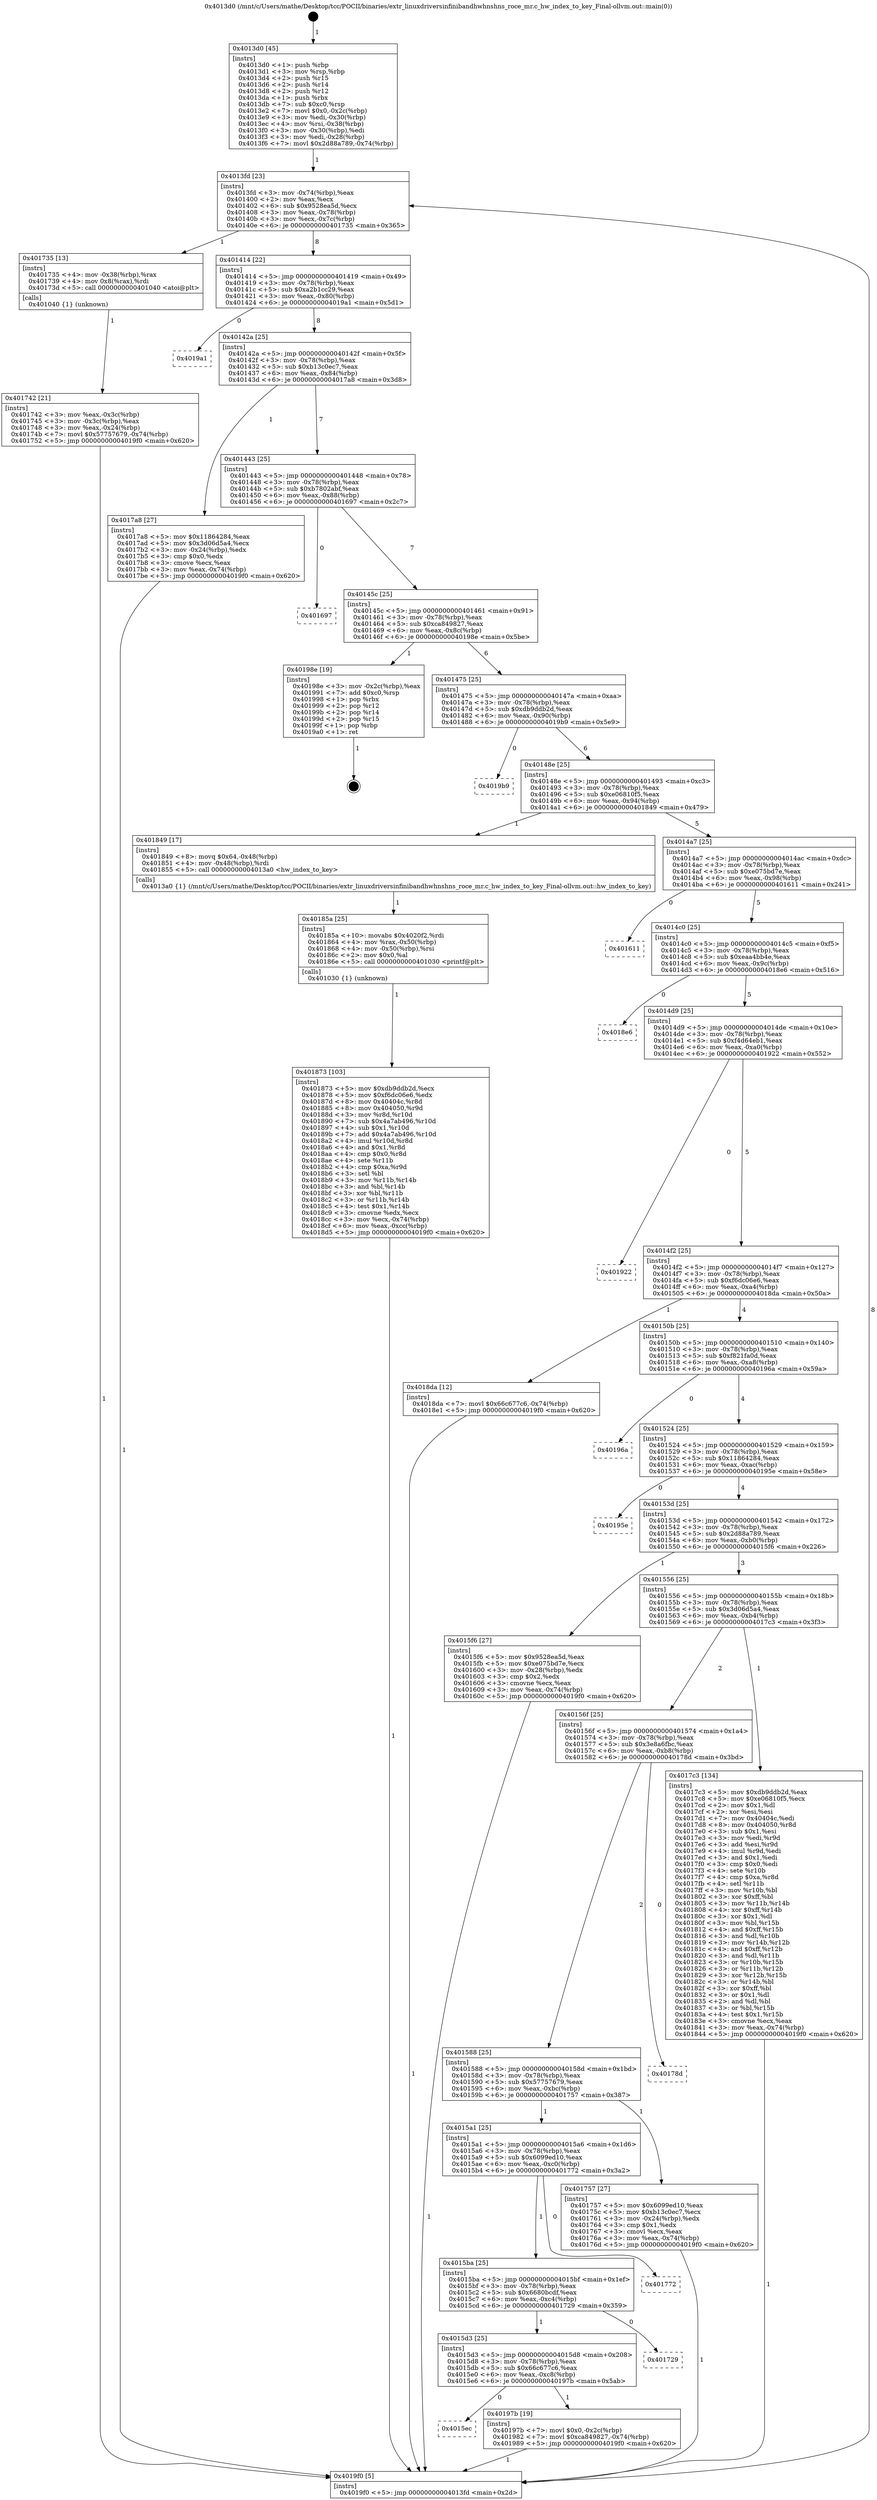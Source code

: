digraph "0x4013d0" {
  label = "0x4013d0 (/mnt/c/Users/mathe/Desktop/tcc/POCII/binaries/extr_linuxdriversinfinibandhwhnshns_roce_mr.c_hw_index_to_key_Final-ollvm.out::main(0))"
  labelloc = "t"
  node[shape=record]

  Entry [label="",width=0.3,height=0.3,shape=circle,fillcolor=black,style=filled]
  "0x4013fd" [label="{
     0x4013fd [23]\l
     | [instrs]\l
     &nbsp;&nbsp;0x4013fd \<+3\>: mov -0x74(%rbp),%eax\l
     &nbsp;&nbsp;0x401400 \<+2\>: mov %eax,%ecx\l
     &nbsp;&nbsp;0x401402 \<+6\>: sub $0x9528ea5d,%ecx\l
     &nbsp;&nbsp;0x401408 \<+3\>: mov %eax,-0x78(%rbp)\l
     &nbsp;&nbsp;0x40140b \<+3\>: mov %ecx,-0x7c(%rbp)\l
     &nbsp;&nbsp;0x40140e \<+6\>: je 0000000000401735 \<main+0x365\>\l
  }"]
  "0x401735" [label="{
     0x401735 [13]\l
     | [instrs]\l
     &nbsp;&nbsp;0x401735 \<+4\>: mov -0x38(%rbp),%rax\l
     &nbsp;&nbsp;0x401739 \<+4\>: mov 0x8(%rax),%rdi\l
     &nbsp;&nbsp;0x40173d \<+5\>: call 0000000000401040 \<atoi@plt\>\l
     | [calls]\l
     &nbsp;&nbsp;0x401040 \{1\} (unknown)\l
  }"]
  "0x401414" [label="{
     0x401414 [22]\l
     | [instrs]\l
     &nbsp;&nbsp;0x401414 \<+5\>: jmp 0000000000401419 \<main+0x49\>\l
     &nbsp;&nbsp;0x401419 \<+3\>: mov -0x78(%rbp),%eax\l
     &nbsp;&nbsp;0x40141c \<+5\>: sub $0xa2b1cc29,%eax\l
     &nbsp;&nbsp;0x401421 \<+3\>: mov %eax,-0x80(%rbp)\l
     &nbsp;&nbsp;0x401424 \<+6\>: je 00000000004019a1 \<main+0x5d1\>\l
  }"]
  Exit [label="",width=0.3,height=0.3,shape=circle,fillcolor=black,style=filled,peripheries=2]
  "0x4019a1" [label="{
     0x4019a1\l
  }", style=dashed]
  "0x40142a" [label="{
     0x40142a [25]\l
     | [instrs]\l
     &nbsp;&nbsp;0x40142a \<+5\>: jmp 000000000040142f \<main+0x5f\>\l
     &nbsp;&nbsp;0x40142f \<+3\>: mov -0x78(%rbp),%eax\l
     &nbsp;&nbsp;0x401432 \<+5\>: sub $0xb13c0ec7,%eax\l
     &nbsp;&nbsp;0x401437 \<+6\>: mov %eax,-0x84(%rbp)\l
     &nbsp;&nbsp;0x40143d \<+6\>: je 00000000004017a8 \<main+0x3d8\>\l
  }"]
  "0x4015ec" [label="{
     0x4015ec\l
  }", style=dashed]
  "0x4017a8" [label="{
     0x4017a8 [27]\l
     | [instrs]\l
     &nbsp;&nbsp;0x4017a8 \<+5\>: mov $0x11864284,%eax\l
     &nbsp;&nbsp;0x4017ad \<+5\>: mov $0x3d06d5a4,%ecx\l
     &nbsp;&nbsp;0x4017b2 \<+3\>: mov -0x24(%rbp),%edx\l
     &nbsp;&nbsp;0x4017b5 \<+3\>: cmp $0x0,%edx\l
     &nbsp;&nbsp;0x4017b8 \<+3\>: cmove %ecx,%eax\l
     &nbsp;&nbsp;0x4017bb \<+3\>: mov %eax,-0x74(%rbp)\l
     &nbsp;&nbsp;0x4017be \<+5\>: jmp 00000000004019f0 \<main+0x620\>\l
  }"]
  "0x401443" [label="{
     0x401443 [25]\l
     | [instrs]\l
     &nbsp;&nbsp;0x401443 \<+5\>: jmp 0000000000401448 \<main+0x78\>\l
     &nbsp;&nbsp;0x401448 \<+3\>: mov -0x78(%rbp),%eax\l
     &nbsp;&nbsp;0x40144b \<+5\>: sub $0xb7802abf,%eax\l
     &nbsp;&nbsp;0x401450 \<+6\>: mov %eax,-0x88(%rbp)\l
     &nbsp;&nbsp;0x401456 \<+6\>: je 0000000000401697 \<main+0x2c7\>\l
  }"]
  "0x40197b" [label="{
     0x40197b [19]\l
     | [instrs]\l
     &nbsp;&nbsp;0x40197b \<+7\>: movl $0x0,-0x2c(%rbp)\l
     &nbsp;&nbsp;0x401982 \<+7\>: movl $0xca849827,-0x74(%rbp)\l
     &nbsp;&nbsp;0x401989 \<+5\>: jmp 00000000004019f0 \<main+0x620\>\l
  }"]
  "0x401697" [label="{
     0x401697\l
  }", style=dashed]
  "0x40145c" [label="{
     0x40145c [25]\l
     | [instrs]\l
     &nbsp;&nbsp;0x40145c \<+5\>: jmp 0000000000401461 \<main+0x91\>\l
     &nbsp;&nbsp;0x401461 \<+3\>: mov -0x78(%rbp),%eax\l
     &nbsp;&nbsp;0x401464 \<+5\>: sub $0xca849827,%eax\l
     &nbsp;&nbsp;0x401469 \<+6\>: mov %eax,-0x8c(%rbp)\l
     &nbsp;&nbsp;0x40146f \<+6\>: je 000000000040198e \<main+0x5be\>\l
  }"]
  "0x4015d3" [label="{
     0x4015d3 [25]\l
     | [instrs]\l
     &nbsp;&nbsp;0x4015d3 \<+5\>: jmp 00000000004015d8 \<main+0x208\>\l
     &nbsp;&nbsp;0x4015d8 \<+3\>: mov -0x78(%rbp),%eax\l
     &nbsp;&nbsp;0x4015db \<+5\>: sub $0x66c677c6,%eax\l
     &nbsp;&nbsp;0x4015e0 \<+6\>: mov %eax,-0xc8(%rbp)\l
     &nbsp;&nbsp;0x4015e6 \<+6\>: je 000000000040197b \<main+0x5ab\>\l
  }"]
  "0x40198e" [label="{
     0x40198e [19]\l
     | [instrs]\l
     &nbsp;&nbsp;0x40198e \<+3\>: mov -0x2c(%rbp),%eax\l
     &nbsp;&nbsp;0x401991 \<+7\>: add $0xc0,%rsp\l
     &nbsp;&nbsp;0x401998 \<+1\>: pop %rbx\l
     &nbsp;&nbsp;0x401999 \<+2\>: pop %r12\l
     &nbsp;&nbsp;0x40199b \<+2\>: pop %r14\l
     &nbsp;&nbsp;0x40199d \<+2\>: pop %r15\l
     &nbsp;&nbsp;0x40199f \<+1\>: pop %rbp\l
     &nbsp;&nbsp;0x4019a0 \<+1\>: ret\l
  }"]
  "0x401475" [label="{
     0x401475 [25]\l
     | [instrs]\l
     &nbsp;&nbsp;0x401475 \<+5\>: jmp 000000000040147a \<main+0xaa\>\l
     &nbsp;&nbsp;0x40147a \<+3\>: mov -0x78(%rbp),%eax\l
     &nbsp;&nbsp;0x40147d \<+5\>: sub $0xdb9ddb2d,%eax\l
     &nbsp;&nbsp;0x401482 \<+6\>: mov %eax,-0x90(%rbp)\l
     &nbsp;&nbsp;0x401488 \<+6\>: je 00000000004019b9 \<main+0x5e9\>\l
  }"]
  "0x401729" [label="{
     0x401729\l
  }", style=dashed]
  "0x4019b9" [label="{
     0x4019b9\l
  }", style=dashed]
  "0x40148e" [label="{
     0x40148e [25]\l
     | [instrs]\l
     &nbsp;&nbsp;0x40148e \<+5\>: jmp 0000000000401493 \<main+0xc3\>\l
     &nbsp;&nbsp;0x401493 \<+3\>: mov -0x78(%rbp),%eax\l
     &nbsp;&nbsp;0x401496 \<+5\>: sub $0xe06810f5,%eax\l
     &nbsp;&nbsp;0x40149b \<+6\>: mov %eax,-0x94(%rbp)\l
     &nbsp;&nbsp;0x4014a1 \<+6\>: je 0000000000401849 \<main+0x479\>\l
  }"]
  "0x4015ba" [label="{
     0x4015ba [25]\l
     | [instrs]\l
     &nbsp;&nbsp;0x4015ba \<+5\>: jmp 00000000004015bf \<main+0x1ef\>\l
     &nbsp;&nbsp;0x4015bf \<+3\>: mov -0x78(%rbp),%eax\l
     &nbsp;&nbsp;0x4015c2 \<+5\>: sub $0x6680bcdf,%eax\l
     &nbsp;&nbsp;0x4015c7 \<+6\>: mov %eax,-0xc4(%rbp)\l
     &nbsp;&nbsp;0x4015cd \<+6\>: je 0000000000401729 \<main+0x359\>\l
  }"]
  "0x401849" [label="{
     0x401849 [17]\l
     | [instrs]\l
     &nbsp;&nbsp;0x401849 \<+8\>: movq $0x64,-0x48(%rbp)\l
     &nbsp;&nbsp;0x401851 \<+4\>: mov -0x48(%rbp),%rdi\l
     &nbsp;&nbsp;0x401855 \<+5\>: call 00000000004013a0 \<hw_index_to_key\>\l
     | [calls]\l
     &nbsp;&nbsp;0x4013a0 \{1\} (/mnt/c/Users/mathe/Desktop/tcc/POCII/binaries/extr_linuxdriversinfinibandhwhnshns_roce_mr.c_hw_index_to_key_Final-ollvm.out::hw_index_to_key)\l
  }"]
  "0x4014a7" [label="{
     0x4014a7 [25]\l
     | [instrs]\l
     &nbsp;&nbsp;0x4014a7 \<+5\>: jmp 00000000004014ac \<main+0xdc\>\l
     &nbsp;&nbsp;0x4014ac \<+3\>: mov -0x78(%rbp),%eax\l
     &nbsp;&nbsp;0x4014af \<+5\>: sub $0xe075bd7e,%eax\l
     &nbsp;&nbsp;0x4014b4 \<+6\>: mov %eax,-0x98(%rbp)\l
     &nbsp;&nbsp;0x4014ba \<+6\>: je 0000000000401611 \<main+0x241\>\l
  }"]
  "0x401772" [label="{
     0x401772\l
  }", style=dashed]
  "0x401611" [label="{
     0x401611\l
  }", style=dashed]
  "0x4014c0" [label="{
     0x4014c0 [25]\l
     | [instrs]\l
     &nbsp;&nbsp;0x4014c0 \<+5\>: jmp 00000000004014c5 \<main+0xf5\>\l
     &nbsp;&nbsp;0x4014c5 \<+3\>: mov -0x78(%rbp),%eax\l
     &nbsp;&nbsp;0x4014c8 \<+5\>: sub $0xeaa4bb4e,%eax\l
     &nbsp;&nbsp;0x4014cd \<+6\>: mov %eax,-0x9c(%rbp)\l
     &nbsp;&nbsp;0x4014d3 \<+6\>: je 00000000004018e6 \<main+0x516\>\l
  }"]
  "0x401873" [label="{
     0x401873 [103]\l
     | [instrs]\l
     &nbsp;&nbsp;0x401873 \<+5\>: mov $0xdb9ddb2d,%ecx\l
     &nbsp;&nbsp;0x401878 \<+5\>: mov $0xf6dc06e6,%edx\l
     &nbsp;&nbsp;0x40187d \<+8\>: mov 0x40404c,%r8d\l
     &nbsp;&nbsp;0x401885 \<+8\>: mov 0x404050,%r9d\l
     &nbsp;&nbsp;0x40188d \<+3\>: mov %r8d,%r10d\l
     &nbsp;&nbsp;0x401890 \<+7\>: sub $0x4a7ab496,%r10d\l
     &nbsp;&nbsp;0x401897 \<+4\>: sub $0x1,%r10d\l
     &nbsp;&nbsp;0x40189b \<+7\>: add $0x4a7ab496,%r10d\l
     &nbsp;&nbsp;0x4018a2 \<+4\>: imul %r10d,%r8d\l
     &nbsp;&nbsp;0x4018a6 \<+4\>: and $0x1,%r8d\l
     &nbsp;&nbsp;0x4018aa \<+4\>: cmp $0x0,%r8d\l
     &nbsp;&nbsp;0x4018ae \<+4\>: sete %r11b\l
     &nbsp;&nbsp;0x4018b2 \<+4\>: cmp $0xa,%r9d\l
     &nbsp;&nbsp;0x4018b6 \<+3\>: setl %bl\l
     &nbsp;&nbsp;0x4018b9 \<+3\>: mov %r11b,%r14b\l
     &nbsp;&nbsp;0x4018bc \<+3\>: and %bl,%r14b\l
     &nbsp;&nbsp;0x4018bf \<+3\>: xor %bl,%r11b\l
     &nbsp;&nbsp;0x4018c2 \<+3\>: or %r11b,%r14b\l
     &nbsp;&nbsp;0x4018c5 \<+4\>: test $0x1,%r14b\l
     &nbsp;&nbsp;0x4018c9 \<+3\>: cmovne %edx,%ecx\l
     &nbsp;&nbsp;0x4018cc \<+3\>: mov %ecx,-0x74(%rbp)\l
     &nbsp;&nbsp;0x4018cf \<+6\>: mov %eax,-0xcc(%rbp)\l
     &nbsp;&nbsp;0x4018d5 \<+5\>: jmp 00000000004019f0 \<main+0x620\>\l
  }"]
  "0x4018e6" [label="{
     0x4018e6\l
  }", style=dashed]
  "0x4014d9" [label="{
     0x4014d9 [25]\l
     | [instrs]\l
     &nbsp;&nbsp;0x4014d9 \<+5\>: jmp 00000000004014de \<main+0x10e\>\l
     &nbsp;&nbsp;0x4014de \<+3\>: mov -0x78(%rbp),%eax\l
     &nbsp;&nbsp;0x4014e1 \<+5\>: sub $0xf4d64eb1,%eax\l
     &nbsp;&nbsp;0x4014e6 \<+6\>: mov %eax,-0xa0(%rbp)\l
     &nbsp;&nbsp;0x4014ec \<+6\>: je 0000000000401922 \<main+0x552\>\l
  }"]
  "0x40185a" [label="{
     0x40185a [25]\l
     | [instrs]\l
     &nbsp;&nbsp;0x40185a \<+10\>: movabs $0x4020f2,%rdi\l
     &nbsp;&nbsp;0x401864 \<+4\>: mov %rax,-0x50(%rbp)\l
     &nbsp;&nbsp;0x401868 \<+4\>: mov -0x50(%rbp),%rsi\l
     &nbsp;&nbsp;0x40186c \<+2\>: mov $0x0,%al\l
     &nbsp;&nbsp;0x40186e \<+5\>: call 0000000000401030 \<printf@plt\>\l
     | [calls]\l
     &nbsp;&nbsp;0x401030 \{1\} (unknown)\l
  }"]
  "0x401922" [label="{
     0x401922\l
  }", style=dashed]
  "0x4014f2" [label="{
     0x4014f2 [25]\l
     | [instrs]\l
     &nbsp;&nbsp;0x4014f2 \<+5\>: jmp 00000000004014f7 \<main+0x127\>\l
     &nbsp;&nbsp;0x4014f7 \<+3\>: mov -0x78(%rbp),%eax\l
     &nbsp;&nbsp;0x4014fa \<+5\>: sub $0xf6dc06e6,%eax\l
     &nbsp;&nbsp;0x4014ff \<+6\>: mov %eax,-0xa4(%rbp)\l
     &nbsp;&nbsp;0x401505 \<+6\>: je 00000000004018da \<main+0x50a\>\l
  }"]
  "0x4015a1" [label="{
     0x4015a1 [25]\l
     | [instrs]\l
     &nbsp;&nbsp;0x4015a1 \<+5\>: jmp 00000000004015a6 \<main+0x1d6\>\l
     &nbsp;&nbsp;0x4015a6 \<+3\>: mov -0x78(%rbp),%eax\l
     &nbsp;&nbsp;0x4015a9 \<+5\>: sub $0x6099ed10,%eax\l
     &nbsp;&nbsp;0x4015ae \<+6\>: mov %eax,-0xc0(%rbp)\l
     &nbsp;&nbsp;0x4015b4 \<+6\>: je 0000000000401772 \<main+0x3a2\>\l
  }"]
  "0x4018da" [label="{
     0x4018da [12]\l
     | [instrs]\l
     &nbsp;&nbsp;0x4018da \<+7\>: movl $0x66c677c6,-0x74(%rbp)\l
     &nbsp;&nbsp;0x4018e1 \<+5\>: jmp 00000000004019f0 \<main+0x620\>\l
  }"]
  "0x40150b" [label="{
     0x40150b [25]\l
     | [instrs]\l
     &nbsp;&nbsp;0x40150b \<+5\>: jmp 0000000000401510 \<main+0x140\>\l
     &nbsp;&nbsp;0x401510 \<+3\>: mov -0x78(%rbp),%eax\l
     &nbsp;&nbsp;0x401513 \<+5\>: sub $0xf821fa0d,%eax\l
     &nbsp;&nbsp;0x401518 \<+6\>: mov %eax,-0xa8(%rbp)\l
     &nbsp;&nbsp;0x40151e \<+6\>: je 000000000040196a \<main+0x59a\>\l
  }"]
  "0x401757" [label="{
     0x401757 [27]\l
     | [instrs]\l
     &nbsp;&nbsp;0x401757 \<+5\>: mov $0x6099ed10,%eax\l
     &nbsp;&nbsp;0x40175c \<+5\>: mov $0xb13c0ec7,%ecx\l
     &nbsp;&nbsp;0x401761 \<+3\>: mov -0x24(%rbp),%edx\l
     &nbsp;&nbsp;0x401764 \<+3\>: cmp $0x1,%edx\l
     &nbsp;&nbsp;0x401767 \<+3\>: cmovl %ecx,%eax\l
     &nbsp;&nbsp;0x40176a \<+3\>: mov %eax,-0x74(%rbp)\l
     &nbsp;&nbsp;0x40176d \<+5\>: jmp 00000000004019f0 \<main+0x620\>\l
  }"]
  "0x40196a" [label="{
     0x40196a\l
  }", style=dashed]
  "0x401524" [label="{
     0x401524 [25]\l
     | [instrs]\l
     &nbsp;&nbsp;0x401524 \<+5\>: jmp 0000000000401529 \<main+0x159\>\l
     &nbsp;&nbsp;0x401529 \<+3\>: mov -0x78(%rbp),%eax\l
     &nbsp;&nbsp;0x40152c \<+5\>: sub $0x11864284,%eax\l
     &nbsp;&nbsp;0x401531 \<+6\>: mov %eax,-0xac(%rbp)\l
     &nbsp;&nbsp;0x401537 \<+6\>: je 000000000040195e \<main+0x58e\>\l
  }"]
  "0x401588" [label="{
     0x401588 [25]\l
     | [instrs]\l
     &nbsp;&nbsp;0x401588 \<+5\>: jmp 000000000040158d \<main+0x1bd\>\l
     &nbsp;&nbsp;0x40158d \<+3\>: mov -0x78(%rbp),%eax\l
     &nbsp;&nbsp;0x401590 \<+5\>: sub $0x57757679,%eax\l
     &nbsp;&nbsp;0x401595 \<+6\>: mov %eax,-0xbc(%rbp)\l
     &nbsp;&nbsp;0x40159b \<+6\>: je 0000000000401757 \<main+0x387\>\l
  }"]
  "0x40195e" [label="{
     0x40195e\l
  }", style=dashed]
  "0x40153d" [label="{
     0x40153d [25]\l
     | [instrs]\l
     &nbsp;&nbsp;0x40153d \<+5\>: jmp 0000000000401542 \<main+0x172\>\l
     &nbsp;&nbsp;0x401542 \<+3\>: mov -0x78(%rbp),%eax\l
     &nbsp;&nbsp;0x401545 \<+5\>: sub $0x2d88a789,%eax\l
     &nbsp;&nbsp;0x40154a \<+6\>: mov %eax,-0xb0(%rbp)\l
     &nbsp;&nbsp;0x401550 \<+6\>: je 00000000004015f6 \<main+0x226\>\l
  }"]
  "0x40178d" [label="{
     0x40178d\l
  }", style=dashed]
  "0x4015f6" [label="{
     0x4015f6 [27]\l
     | [instrs]\l
     &nbsp;&nbsp;0x4015f6 \<+5\>: mov $0x9528ea5d,%eax\l
     &nbsp;&nbsp;0x4015fb \<+5\>: mov $0xe075bd7e,%ecx\l
     &nbsp;&nbsp;0x401600 \<+3\>: mov -0x28(%rbp),%edx\l
     &nbsp;&nbsp;0x401603 \<+3\>: cmp $0x2,%edx\l
     &nbsp;&nbsp;0x401606 \<+3\>: cmovne %ecx,%eax\l
     &nbsp;&nbsp;0x401609 \<+3\>: mov %eax,-0x74(%rbp)\l
     &nbsp;&nbsp;0x40160c \<+5\>: jmp 00000000004019f0 \<main+0x620\>\l
  }"]
  "0x401556" [label="{
     0x401556 [25]\l
     | [instrs]\l
     &nbsp;&nbsp;0x401556 \<+5\>: jmp 000000000040155b \<main+0x18b\>\l
     &nbsp;&nbsp;0x40155b \<+3\>: mov -0x78(%rbp),%eax\l
     &nbsp;&nbsp;0x40155e \<+5\>: sub $0x3d06d5a4,%eax\l
     &nbsp;&nbsp;0x401563 \<+6\>: mov %eax,-0xb4(%rbp)\l
     &nbsp;&nbsp;0x401569 \<+6\>: je 00000000004017c3 \<main+0x3f3\>\l
  }"]
  "0x4019f0" [label="{
     0x4019f0 [5]\l
     | [instrs]\l
     &nbsp;&nbsp;0x4019f0 \<+5\>: jmp 00000000004013fd \<main+0x2d\>\l
  }"]
  "0x4013d0" [label="{
     0x4013d0 [45]\l
     | [instrs]\l
     &nbsp;&nbsp;0x4013d0 \<+1\>: push %rbp\l
     &nbsp;&nbsp;0x4013d1 \<+3\>: mov %rsp,%rbp\l
     &nbsp;&nbsp;0x4013d4 \<+2\>: push %r15\l
     &nbsp;&nbsp;0x4013d6 \<+2\>: push %r14\l
     &nbsp;&nbsp;0x4013d8 \<+2\>: push %r12\l
     &nbsp;&nbsp;0x4013da \<+1\>: push %rbx\l
     &nbsp;&nbsp;0x4013db \<+7\>: sub $0xc0,%rsp\l
     &nbsp;&nbsp;0x4013e2 \<+7\>: movl $0x0,-0x2c(%rbp)\l
     &nbsp;&nbsp;0x4013e9 \<+3\>: mov %edi,-0x30(%rbp)\l
     &nbsp;&nbsp;0x4013ec \<+4\>: mov %rsi,-0x38(%rbp)\l
     &nbsp;&nbsp;0x4013f0 \<+3\>: mov -0x30(%rbp),%edi\l
     &nbsp;&nbsp;0x4013f3 \<+3\>: mov %edi,-0x28(%rbp)\l
     &nbsp;&nbsp;0x4013f6 \<+7\>: movl $0x2d88a789,-0x74(%rbp)\l
  }"]
  "0x401742" [label="{
     0x401742 [21]\l
     | [instrs]\l
     &nbsp;&nbsp;0x401742 \<+3\>: mov %eax,-0x3c(%rbp)\l
     &nbsp;&nbsp;0x401745 \<+3\>: mov -0x3c(%rbp),%eax\l
     &nbsp;&nbsp;0x401748 \<+3\>: mov %eax,-0x24(%rbp)\l
     &nbsp;&nbsp;0x40174b \<+7\>: movl $0x57757679,-0x74(%rbp)\l
     &nbsp;&nbsp;0x401752 \<+5\>: jmp 00000000004019f0 \<main+0x620\>\l
  }"]
  "0x40156f" [label="{
     0x40156f [25]\l
     | [instrs]\l
     &nbsp;&nbsp;0x40156f \<+5\>: jmp 0000000000401574 \<main+0x1a4\>\l
     &nbsp;&nbsp;0x401574 \<+3\>: mov -0x78(%rbp),%eax\l
     &nbsp;&nbsp;0x401577 \<+5\>: sub $0x3e8a6fbc,%eax\l
     &nbsp;&nbsp;0x40157c \<+6\>: mov %eax,-0xb8(%rbp)\l
     &nbsp;&nbsp;0x401582 \<+6\>: je 000000000040178d \<main+0x3bd\>\l
  }"]
  "0x4017c3" [label="{
     0x4017c3 [134]\l
     | [instrs]\l
     &nbsp;&nbsp;0x4017c3 \<+5\>: mov $0xdb9ddb2d,%eax\l
     &nbsp;&nbsp;0x4017c8 \<+5\>: mov $0xe06810f5,%ecx\l
     &nbsp;&nbsp;0x4017cd \<+2\>: mov $0x1,%dl\l
     &nbsp;&nbsp;0x4017cf \<+2\>: xor %esi,%esi\l
     &nbsp;&nbsp;0x4017d1 \<+7\>: mov 0x40404c,%edi\l
     &nbsp;&nbsp;0x4017d8 \<+8\>: mov 0x404050,%r8d\l
     &nbsp;&nbsp;0x4017e0 \<+3\>: sub $0x1,%esi\l
     &nbsp;&nbsp;0x4017e3 \<+3\>: mov %edi,%r9d\l
     &nbsp;&nbsp;0x4017e6 \<+3\>: add %esi,%r9d\l
     &nbsp;&nbsp;0x4017e9 \<+4\>: imul %r9d,%edi\l
     &nbsp;&nbsp;0x4017ed \<+3\>: and $0x1,%edi\l
     &nbsp;&nbsp;0x4017f0 \<+3\>: cmp $0x0,%edi\l
     &nbsp;&nbsp;0x4017f3 \<+4\>: sete %r10b\l
     &nbsp;&nbsp;0x4017f7 \<+4\>: cmp $0xa,%r8d\l
     &nbsp;&nbsp;0x4017fb \<+4\>: setl %r11b\l
     &nbsp;&nbsp;0x4017ff \<+3\>: mov %r10b,%bl\l
     &nbsp;&nbsp;0x401802 \<+3\>: xor $0xff,%bl\l
     &nbsp;&nbsp;0x401805 \<+3\>: mov %r11b,%r14b\l
     &nbsp;&nbsp;0x401808 \<+4\>: xor $0xff,%r14b\l
     &nbsp;&nbsp;0x40180c \<+3\>: xor $0x1,%dl\l
     &nbsp;&nbsp;0x40180f \<+3\>: mov %bl,%r15b\l
     &nbsp;&nbsp;0x401812 \<+4\>: and $0xff,%r15b\l
     &nbsp;&nbsp;0x401816 \<+3\>: and %dl,%r10b\l
     &nbsp;&nbsp;0x401819 \<+3\>: mov %r14b,%r12b\l
     &nbsp;&nbsp;0x40181c \<+4\>: and $0xff,%r12b\l
     &nbsp;&nbsp;0x401820 \<+3\>: and %dl,%r11b\l
     &nbsp;&nbsp;0x401823 \<+3\>: or %r10b,%r15b\l
     &nbsp;&nbsp;0x401826 \<+3\>: or %r11b,%r12b\l
     &nbsp;&nbsp;0x401829 \<+3\>: xor %r12b,%r15b\l
     &nbsp;&nbsp;0x40182c \<+3\>: or %r14b,%bl\l
     &nbsp;&nbsp;0x40182f \<+3\>: xor $0xff,%bl\l
     &nbsp;&nbsp;0x401832 \<+3\>: or $0x1,%dl\l
     &nbsp;&nbsp;0x401835 \<+2\>: and %dl,%bl\l
     &nbsp;&nbsp;0x401837 \<+3\>: or %bl,%r15b\l
     &nbsp;&nbsp;0x40183a \<+4\>: test $0x1,%r15b\l
     &nbsp;&nbsp;0x40183e \<+3\>: cmovne %ecx,%eax\l
     &nbsp;&nbsp;0x401841 \<+3\>: mov %eax,-0x74(%rbp)\l
     &nbsp;&nbsp;0x401844 \<+5\>: jmp 00000000004019f0 \<main+0x620\>\l
  }"]
  Entry -> "0x4013d0" [label=" 1"]
  "0x4013fd" -> "0x401735" [label=" 1"]
  "0x4013fd" -> "0x401414" [label=" 8"]
  "0x40198e" -> Exit [label=" 1"]
  "0x401414" -> "0x4019a1" [label=" 0"]
  "0x401414" -> "0x40142a" [label=" 8"]
  "0x40197b" -> "0x4019f0" [label=" 1"]
  "0x40142a" -> "0x4017a8" [label=" 1"]
  "0x40142a" -> "0x401443" [label=" 7"]
  "0x4015d3" -> "0x4015ec" [label=" 0"]
  "0x401443" -> "0x401697" [label=" 0"]
  "0x401443" -> "0x40145c" [label=" 7"]
  "0x4015d3" -> "0x40197b" [label=" 1"]
  "0x40145c" -> "0x40198e" [label=" 1"]
  "0x40145c" -> "0x401475" [label=" 6"]
  "0x4015ba" -> "0x4015d3" [label=" 1"]
  "0x401475" -> "0x4019b9" [label=" 0"]
  "0x401475" -> "0x40148e" [label=" 6"]
  "0x4015ba" -> "0x401729" [label=" 0"]
  "0x40148e" -> "0x401849" [label=" 1"]
  "0x40148e" -> "0x4014a7" [label=" 5"]
  "0x4015a1" -> "0x4015ba" [label=" 1"]
  "0x4014a7" -> "0x401611" [label=" 0"]
  "0x4014a7" -> "0x4014c0" [label=" 5"]
  "0x4015a1" -> "0x401772" [label=" 0"]
  "0x4014c0" -> "0x4018e6" [label=" 0"]
  "0x4014c0" -> "0x4014d9" [label=" 5"]
  "0x4018da" -> "0x4019f0" [label=" 1"]
  "0x4014d9" -> "0x401922" [label=" 0"]
  "0x4014d9" -> "0x4014f2" [label=" 5"]
  "0x401873" -> "0x4019f0" [label=" 1"]
  "0x4014f2" -> "0x4018da" [label=" 1"]
  "0x4014f2" -> "0x40150b" [label=" 4"]
  "0x40185a" -> "0x401873" [label=" 1"]
  "0x40150b" -> "0x40196a" [label=" 0"]
  "0x40150b" -> "0x401524" [label=" 4"]
  "0x401849" -> "0x40185a" [label=" 1"]
  "0x401524" -> "0x40195e" [label=" 0"]
  "0x401524" -> "0x40153d" [label=" 4"]
  "0x4017a8" -> "0x4019f0" [label=" 1"]
  "0x40153d" -> "0x4015f6" [label=" 1"]
  "0x40153d" -> "0x401556" [label=" 3"]
  "0x4015f6" -> "0x4019f0" [label=" 1"]
  "0x4013d0" -> "0x4013fd" [label=" 1"]
  "0x4019f0" -> "0x4013fd" [label=" 8"]
  "0x401735" -> "0x401742" [label=" 1"]
  "0x401742" -> "0x4019f0" [label=" 1"]
  "0x401757" -> "0x4019f0" [label=" 1"]
  "0x401556" -> "0x4017c3" [label=" 1"]
  "0x401556" -> "0x40156f" [label=" 2"]
  "0x401588" -> "0x4015a1" [label=" 1"]
  "0x40156f" -> "0x40178d" [label=" 0"]
  "0x40156f" -> "0x401588" [label=" 2"]
  "0x4017c3" -> "0x4019f0" [label=" 1"]
  "0x401588" -> "0x401757" [label=" 1"]
}
